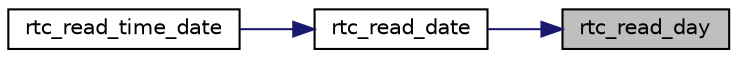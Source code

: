 digraph "rtc_read_day"
{
 // INTERACTIVE_SVG=YES
 // LATEX_PDF_SIZE
  edge [fontname="Helvetica",fontsize="10",labelfontname="Helvetica",labelfontsize="10"];
  node [fontname="Helvetica",fontsize="10",shape=record];
  rankdir="RL";
  Node1 [label="rtc_read_day",height=0.2,width=0.4,color="black", fillcolor="grey75", style="filled", fontcolor="black",tooltip=" "];
  Node1 -> Node2 [dir="back",color="midnightblue",fontsize="10",style="solid",fontname="Helvetica"];
  Node2 [label="rtc_read_date",height=0.2,width=0.4,color="black", fillcolor="white", style="filled",URL="$rtc_8c.html#a7af6be95897fac81dcd7bda5285121a4",tooltip=" "];
  Node2 -> Node3 [dir="back",color="midnightblue",fontsize="10",style="solid",fontname="Helvetica"];
  Node3 [label="rtc_read_time_date",height=0.2,width=0.4,color="black", fillcolor="white", style="filled",URL="$rtc_8c.html#ad66426d35709f782c78b71e3e300464b",tooltip=" "];
}
